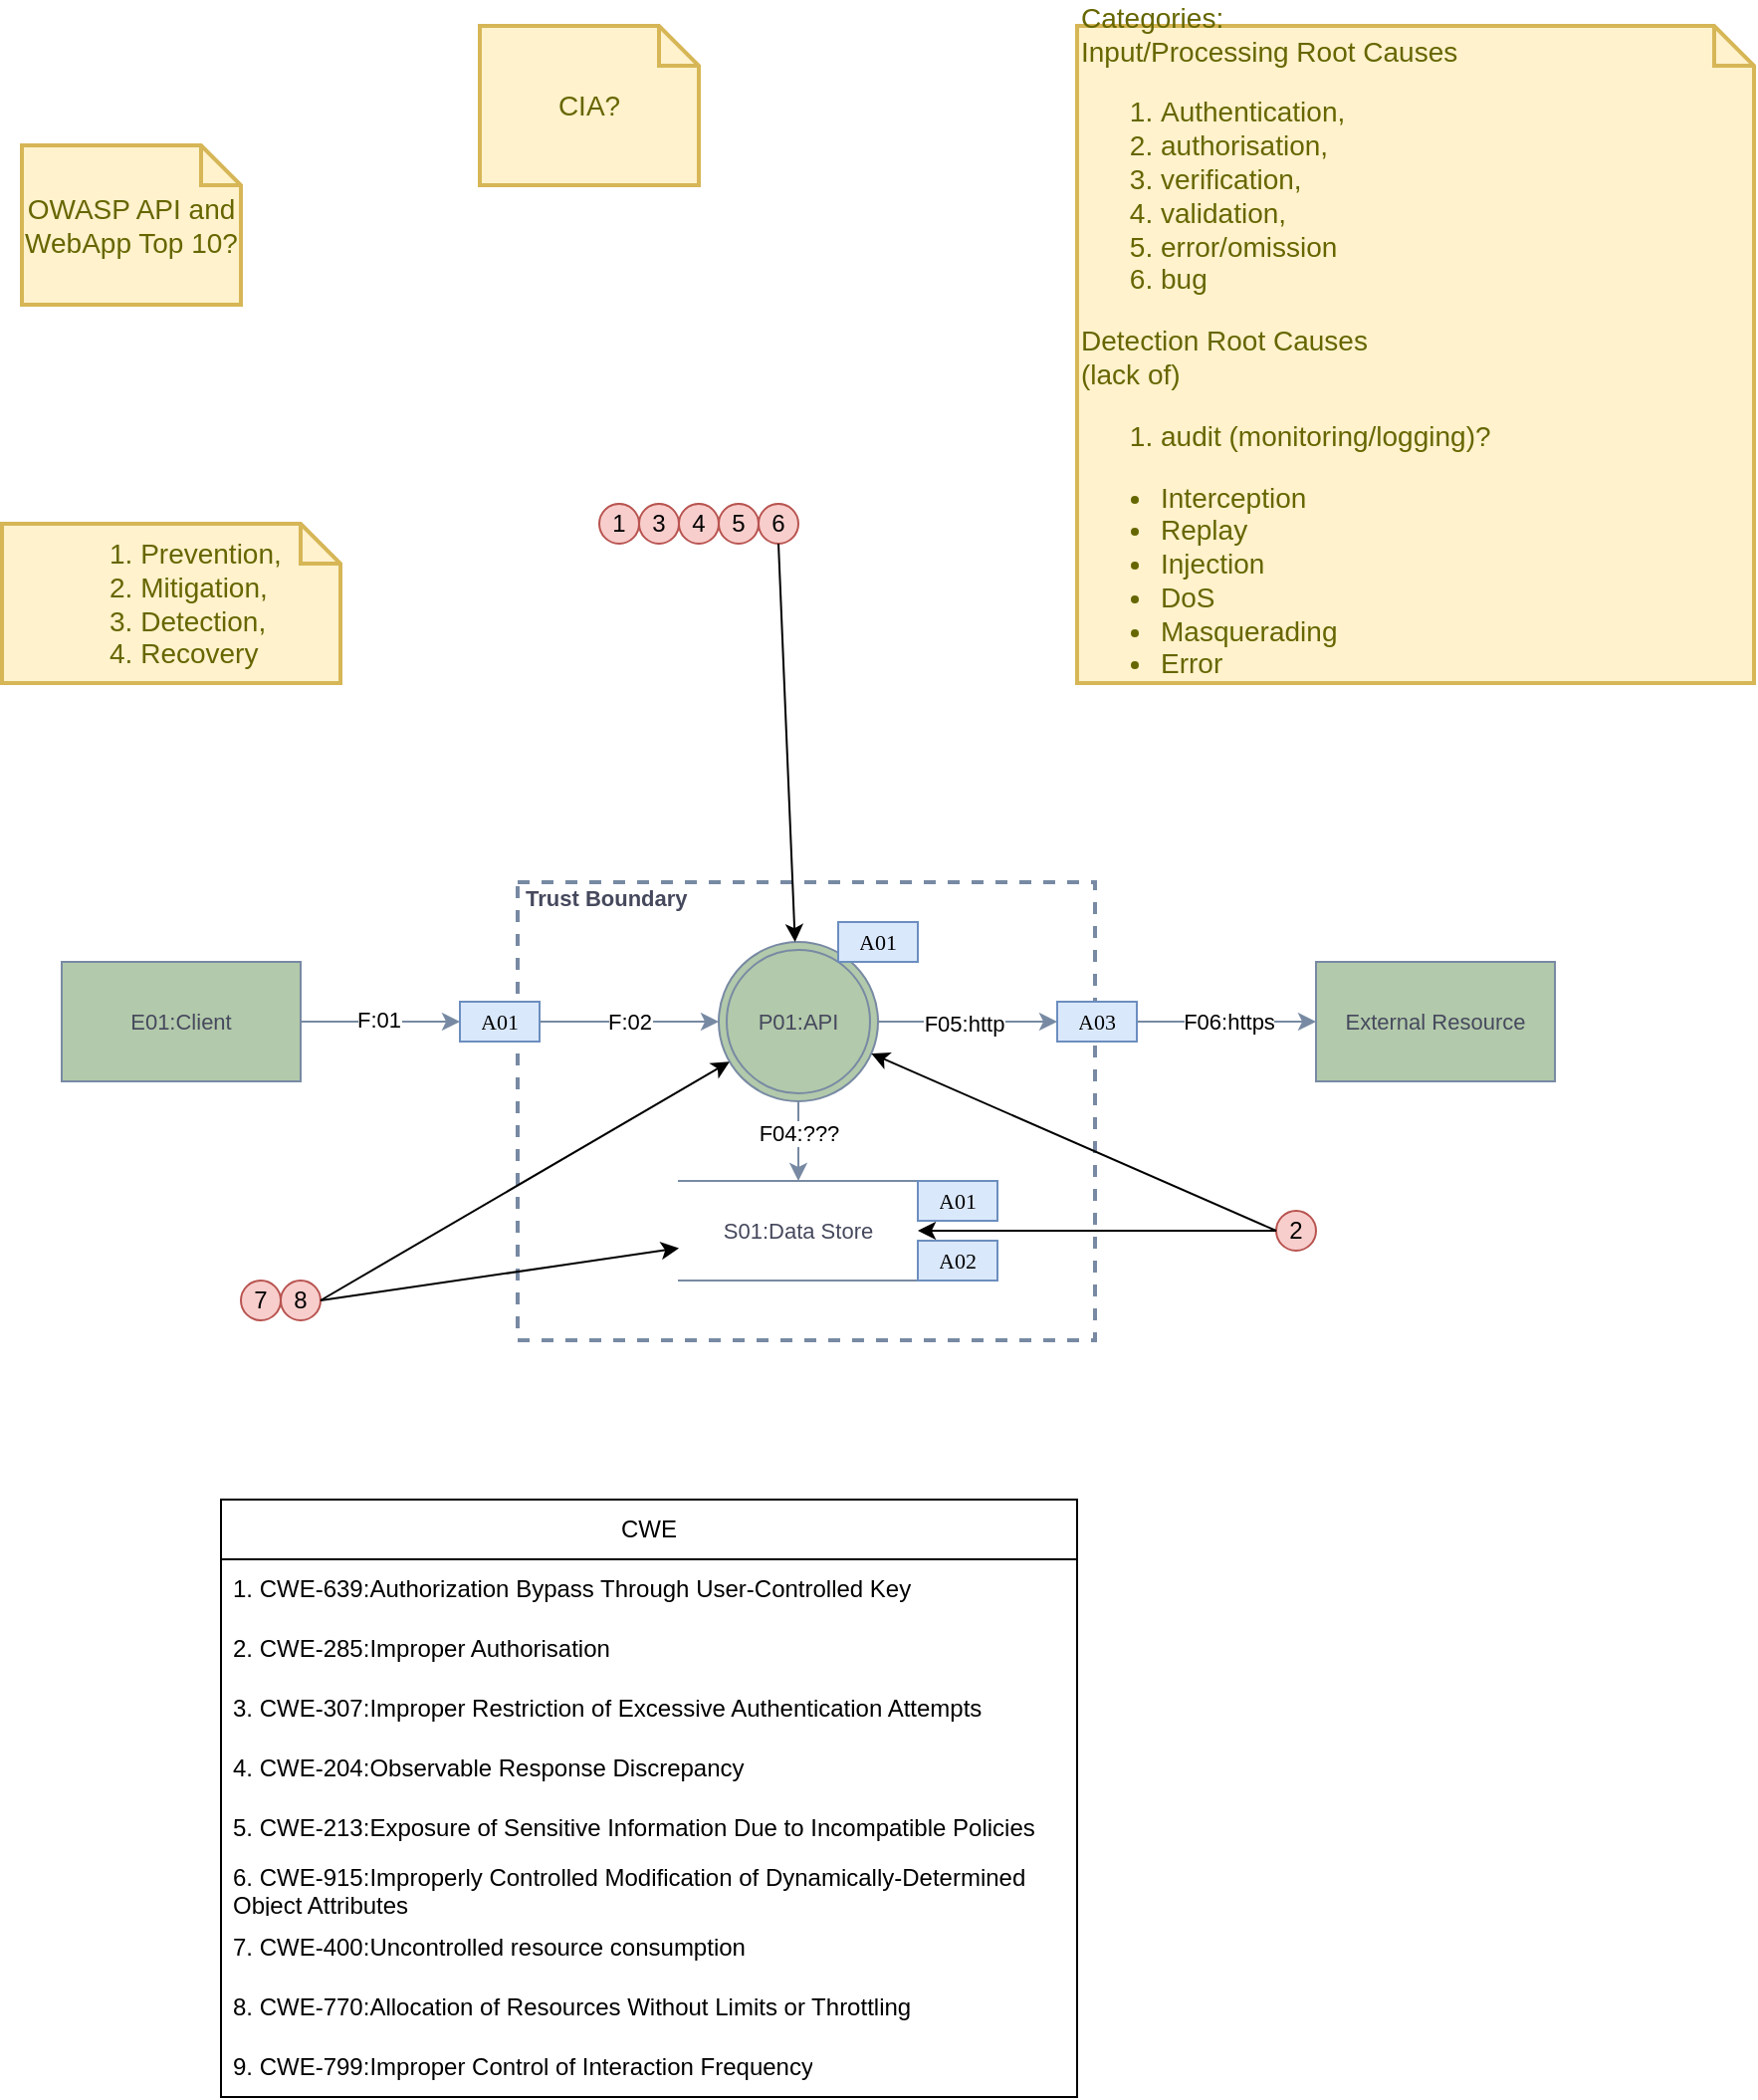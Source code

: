 <mxfile version="22.1.2" type="device">
  <diagram name="Page-1" id="dkiBNy_VU2p00hY21MyY">
    <mxGraphModel dx="809" dy="1887" grid="1" gridSize="10" guides="1" tooltips="1" connect="1" arrows="1" fold="1" page="1" pageScale="1" pageWidth="827" pageHeight="1169" math="0" shadow="0">
      <root>
        <mxCell id="0" />
        <mxCell id="1" parent="0" />
        <mxCell id="ET-E_L0radJHumGL9apl-5" value="Trust Boundary" style="html=1;fontColor=#46495D;fontStyle=1;align=left;verticalAlign=top;spacing=0;labelBorderColor=none;fillColor=none;dashed=1;strokeWidth=2;strokeColor=#788AA3;spacingLeft=4;spacingTop=-3;rounded=0;labelBackgroundColor=none;fontSize=11;" parent="1" vertex="1">
          <mxGeometry x="269" y="260" width="290" height="230" as="geometry" />
        </mxCell>
        <mxCell id="ET-E_L0radJHumGL9apl-11" value="" style="edgeStyle=orthogonalEdgeStyle;rounded=0;orthogonalLoop=1;jettySize=auto;html=1;labelBackgroundColor=none;strokeColor=#788AA3;fontColor=default;fontSize=11;" parent="1" source="ET-E_L0radJHumGL9apl-4" target="ET-E_L0radJHumGL9apl-10" edge="1">
          <mxGeometry relative="1" as="geometry" />
        </mxCell>
        <mxCell id="yTmzzn22rcDXvcjyOprt-23" value="F04:???" style="edgeLabel;html=1;align=center;verticalAlign=middle;resizable=0;points=[];" vertex="1" connectable="0" parent="ET-E_L0radJHumGL9apl-11">
          <mxGeometry x="-0.2" relative="1" as="geometry">
            <mxPoint as="offset" />
          </mxGeometry>
        </mxCell>
        <mxCell id="ET-E_L0radJHumGL9apl-4" value="P01:API" style="ellipse;shape=doubleEllipse;whiteSpace=wrap;html=1;aspect=fixed;rounded=0;labelBackgroundColor=none;fillColor=#B2C9AB;strokeColor=#788AA3;fontColor=#46495D;fontSize=11;" parent="1" vertex="1">
          <mxGeometry x="370" y="290" width="80" height="80" as="geometry" />
        </mxCell>
        <mxCell id="ET-E_L0radJHumGL9apl-9" value="" style="edgeStyle=orthogonalEdgeStyle;rounded=0;orthogonalLoop=1;jettySize=auto;html=1;labelBackgroundColor=none;strokeColor=#788AA3;fontColor=default;fontSize=11;" parent="1" source="yTmzzn22rcDXvcjyOprt-6" target="ET-E_L0radJHumGL9apl-7" edge="1">
          <mxGeometry relative="1" as="geometry" />
        </mxCell>
        <mxCell id="yTmzzn22rcDXvcjyOprt-26" value="F06:https" style="edgeLabel;html=1;align=center;verticalAlign=middle;resizable=0;points=[];" vertex="1" connectable="0" parent="ET-E_L0radJHumGL9apl-9">
          <mxGeometry x="0.022" relative="1" as="geometry">
            <mxPoint as="offset" />
          </mxGeometry>
        </mxCell>
        <mxCell id="ET-E_L0radJHumGL9apl-8" value="" style="edgeStyle=orthogonalEdgeStyle;rounded=0;orthogonalLoop=1;jettySize=auto;html=1;labelBackgroundColor=none;strokeColor=#788AA3;fontColor=default;fontSize=11;" parent="1" source="yTmzzn22rcDXvcjyOprt-4" target="ET-E_L0radJHumGL9apl-4" edge="1">
          <mxGeometry relative="1" as="geometry" />
        </mxCell>
        <mxCell id="yTmzzn22rcDXvcjyOprt-21" value="F:02" style="edgeLabel;html=1;align=center;verticalAlign=middle;resizable=0;points=[];rounded=0;" vertex="1" connectable="0" parent="ET-E_L0radJHumGL9apl-8">
          <mxGeometry relative="1" as="geometry">
            <mxPoint as="offset" />
          </mxGeometry>
        </mxCell>
        <mxCell id="ET-E_L0radJHumGL9apl-6" value="E01:Client" style="rounded=0;whiteSpace=wrap;html=1;labelBackgroundColor=none;fillColor=#B2C9AB;strokeColor=#788AA3;fontColor=#46495D;fontSize=11;" parent="1" vertex="1">
          <mxGeometry x="40" y="300" width="120" height="60" as="geometry" />
        </mxCell>
        <mxCell id="ET-E_L0radJHumGL9apl-7" value="External Resource" style="rounded=0;whiteSpace=wrap;html=1;labelBackgroundColor=none;fillColor=#B2C9AB;strokeColor=#788AA3;fontColor=#46495D;fontSize=11;" parent="1" vertex="1">
          <mxGeometry x="670" y="300" width="120" height="60" as="geometry" />
        </mxCell>
        <mxCell id="ET-E_L0radJHumGL9apl-10" value="S01:Data Store" style="shape=partialRectangle;whiteSpace=wrap;html=1;left=0;right=0;fillColor=none;rounded=0;labelBackgroundColor=none;strokeColor=#788AA3;fontColor=#46495D;fontSize=11;" parent="1" vertex="1">
          <mxGeometry x="350" y="410" width="120" height="50" as="geometry" />
        </mxCell>
        <mxCell id="ET-E_L0radJHumGL9apl-12" style="edgeStyle=orthogonalEdgeStyle;rounded=0;orthogonalLoop=1;jettySize=auto;html=1;exitX=0.5;exitY=1;exitDx=0;exitDy=0;labelBackgroundColor=none;strokeColor=#788AA3;fontColor=default;fontSize=11;" parent="1" source="ET-E_L0radJHumGL9apl-10" target="ET-E_L0radJHumGL9apl-10" edge="1">
          <mxGeometry relative="1" as="geometry" />
        </mxCell>
        <mxCell id="yTmzzn22rcDXvcjyOprt-2" value="A01" style="text;html=1;align=center;verticalAlign=middle;whiteSpace=wrap;overflow=hidden;fontSize=11;fontFamily=Architects Daughter;rounded=0;labelBackgroundColor=none;fillColor=#dae8fc;strokeColor=#6c8ebf;" vertex="1" parent="1">
          <mxGeometry x="430" y="280" width="40" height="20" as="geometry" />
        </mxCell>
        <mxCell id="yTmzzn22rcDXvcjyOprt-3" value="" style="edgeStyle=orthogonalEdgeStyle;rounded=0;orthogonalLoop=1;jettySize=auto;html=1;labelBackgroundColor=none;strokeColor=#788AA3;fontColor=default;fontSize=11;" edge="1" parent="1" source="ET-E_L0radJHumGL9apl-6" target="yTmzzn22rcDXvcjyOprt-4">
          <mxGeometry relative="1" as="geometry">
            <mxPoint x="160" y="330" as="sourcePoint" />
            <mxPoint x="370" y="330" as="targetPoint" />
          </mxGeometry>
        </mxCell>
        <mxCell id="yTmzzn22rcDXvcjyOprt-22" value="F:01" style="edgeLabel;html=1;align=center;verticalAlign=middle;resizable=0;points=[];rounded=0;" vertex="1" connectable="0" parent="yTmzzn22rcDXvcjyOprt-3">
          <mxGeometry x="-0.025" y="1" relative="1" as="geometry">
            <mxPoint as="offset" />
          </mxGeometry>
        </mxCell>
        <mxCell id="yTmzzn22rcDXvcjyOprt-4" value="A01" style="text;html=1;align=center;verticalAlign=middle;whiteSpace=wrap;overflow=hidden;fontSize=11;fontFamily=Architects Daughter;rounded=0;labelBackgroundColor=none;fillColor=#dae8fc;strokeColor=#6c8ebf;" vertex="1" parent="1">
          <mxGeometry x="240" y="320" width="40" height="20" as="geometry" />
        </mxCell>
        <mxCell id="yTmzzn22rcDXvcjyOprt-5" value="" style="edgeStyle=orthogonalEdgeStyle;rounded=0;orthogonalLoop=1;jettySize=auto;html=1;labelBackgroundColor=none;strokeColor=#788AA3;fontColor=default;fontSize=11;" edge="1" parent="1" source="ET-E_L0radJHumGL9apl-4" target="yTmzzn22rcDXvcjyOprt-6">
          <mxGeometry relative="1" as="geometry">
            <mxPoint x="450" y="330" as="sourcePoint" />
            <mxPoint x="670" y="330" as="targetPoint" />
          </mxGeometry>
        </mxCell>
        <mxCell id="yTmzzn22rcDXvcjyOprt-25" value="F05:http" style="edgeLabel;html=1;align=center;verticalAlign=middle;resizable=0;points=[];" vertex="1" connectable="0" parent="yTmzzn22rcDXvcjyOprt-5">
          <mxGeometry x="-0.044" y="-1" relative="1" as="geometry">
            <mxPoint as="offset" />
          </mxGeometry>
        </mxCell>
        <mxCell id="yTmzzn22rcDXvcjyOprt-6" value="A03" style="text;html=1;align=center;verticalAlign=middle;whiteSpace=wrap;overflow=hidden;fontSize=11;fontFamily=Architects Daughter;rounded=0;labelBackgroundColor=none;fillColor=#dae8fc;strokeColor=#6c8ebf;" vertex="1" parent="1">
          <mxGeometry x="540" y="320" width="40" height="20" as="geometry" />
        </mxCell>
        <mxCell id="yTmzzn22rcDXvcjyOprt-7" value="A01" style="text;html=1;align=center;verticalAlign=middle;whiteSpace=wrap;overflow=hidden;fontSize=11;fontFamily=Architects Daughter;rounded=0;labelBackgroundColor=none;fillColor=#dae8fc;strokeColor=#6c8ebf;" vertex="1" parent="1">
          <mxGeometry x="470" y="410" width="40" height="20" as="geometry" />
        </mxCell>
        <mxCell id="yTmzzn22rcDXvcjyOprt-8" value="A02" style="text;html=1;align=center;verticalAlign=middle;whiteSpace=wrap;overflow=hidden;fontSize=11;fontFamily=Architects Daughter;rounded=0;labelBackgroundColor=none;fillColor=#dae8fc;strokeColor=#6c8ebf;" vertex="1" parent="1">
          <mxGeometry x="470" y="440" width="40" height="20" as="geometry" />
        </mxCell>
        <mxCell id="yTmzzn22rcDXvcjyOprt-15" value="CWE" style="swimlane;fontStyle=0;childLayout=stackLayout;horizontal=1;startSize=30;horizontalStack=0;resizeParent=1;resizeParentMax=0;resizeLast=0;collapsible=1;marginBottom=0;whiteSpace=wrap;html=1;rounded=0;" vertex="1" parent="1">
          <mxGeometry x="120" y="570" width="430" height="300" as="geometry">
            <mxRectangle x="60" y="60" width="60" height="30" as="alternateBounds" />
          </mxGeometry>
        </mxCell>
        <mxCell id="yTmzzn22rcDXvcjyOprt-16" value="1. CWE-639:Authorization Bypass Through User-Controlled Key" style="text;strokeColor=none;fillColor=none;align=left;verticalAlign=middle;spacingLeft=4;spacingRight=4;overflow=hidden;points=[[0,0.5],[1,0.5]];portConstraint=eastwest;rotatable=0;whiteSpace=wrap;html=1;rounded=0;" vertex="1" parent="yTmzzn22rcDXvcjyOprt-15">
          <mxGeometry y="30" width="430" height="30" as="geometry" />
        </mxCell>
        <mxCell id="yTmzzn22rcDXvcjyOprt-17" value="2. CWE-285:Improper Authorisation" style="text;strokeColor=none;fillColor=none;align=left;verticalAlign=middle;spacingLeft=4;spacingRight=4;overflow=hidden;points=[[0,0.5],[1,0.5]];portConstraint=eastwest;rotatable=0;whiteSpace=wrap;html=1;rounded=0;" vertex="1" parent="yTmzzn22rcDXvcjyOprt-15">
          <mxGeometry y="60" width="430" height="30" as="geometry" />
        </mxCell>
        <mxCell id="yTmzzn22rcDXvcjyOprt-18" value="3. CWE-307:Improper Restriction of Excessive Authentication Attempts" style="text;strokeColor=none;fillColor=none;align=left;verticalAlign=middle;spacingLeft=4;spacingRight=4;overflow=hidden;points=[[0,0.5],[1,0.5]];portConstraint=eastwest;rotatable=0;whiteSpace=wrap;html=1;rounded=0;" vertex="1" parent="yTmzzn22rcDXvcjyOprt-15">
          <mxGeometry y="90" width="430" height="30" as="geometry" />
        </mxCell>
        <mxCell id="yTmzzn22rcDXvcjyOprt-38" value="4. CWE-204:Observable Response Discrepancy" style="text;strokeColor=none;fillColor=none;align=left;verticalAlign=middle;spacingLeft=4;spacingRight=4;overflow=hidden;points=[[0,0.5],[1,0.5]];portConstraint=eastwest;rotatable=0;whiteSpace=wrap;html=1;rounded=0;" vertex="1" parent="yTmzzn22rcDXvcjyOprt-15">
          <mxGeometry y="120" width="430" height="30" as="geometry" />
        </mxCell>
        <mxCell id="yTmzzn22rcDXvcjyOprt-48" value="5. CWE-213:Exposure of Sensitive Information Due to Incompatible Policies" style="text;strokeColor=none;fillColor=none;align=left;verticalAlign=middle;spacingLeft=4;spacingRight=4;overflow=hidden;points=[[0,0.5],[1,0.5]];portConstraint=eastwest;rotatable=0;whiteSpace=wrap;html=1;rounded=0;" vertex="1" parent="yTmzzn22rcDXvcjyOprt-15">
          <mxGeometry y="150" width="430" height="30" as="geometry" />
        </mxCell>
        <mxCell id="yTmzzn22rcDXvcjyOprt-49" value="6. CWE-915:Improperly Controlled Modification of Dynamically-Determined Object Attributes" style="text;strokeColor=none;fillColor=none;align=left;verticalAlign=middle;spacingLeft=4;spacingRight=4;overflow=hidden;points=[[0,0.5],[1,0.5]];portConstraint=eastwest;rotatable=0;whiteSpace=wrap;html=1;rounded=0;" vertex="1" parent="yTmzzn22rcDXvcjyOprt-15">
          <mxGeometry y="180" width="430" height="30" as="geometry" />
        </mxCell>
        <mxCell id="yTmzzn22rcDXvcjyOprt-56" value="7. CWE-400:Uncontrolled resource consumption" style="text;strokeColor=none;fillColor=none;align=left;verticalAlign=middle;spacingLeft=4;spacingRight=4;overflow=hidden;points=[[0,0.5],[1,0.5]];portConstraint=eastwest;rotatable=0;whiteSpace=wrap;html=1;rounded=0;" vertex="1" parent="yTmzzn22rcDXvcjyOprt-15">
          <mxGeometry y="210" width="430" height="30" as="geometry" />
        </mxCell>
        <mxCell id="yTmzzn22rcDXvcjyOprt-58" value="8. CWE-770:Allocation of Resources Without Limits or Throttling" style="text;strokeColor=none;fillColor=none;align=left;verticalAlign=middle;spacingLeft=4;spacingRight=4;overflow=hidden;points=[[0,0.5],[1,0.5]];portConstraint=eastwest;rotatable=0;whiteSpace=wrap;html=1;rounded=0;" vertex="1" parent="yTmzzn22rcDXvcjyOprt-15">
          <mxGeometry y="240" width="430" height="30" as="geometry" />
        </mxCell>
        <mxCell id="yTmzzn22rcDXvcjyOprt-62" value="9. CWE-799:Improper Control of Interaction Frequency" style="text;strokeColor=none;fillColor=none;align=left;verticalAlign=middle;spacingLeft=4;spacingRight=4;overflow=hidden;points=[[0,0.5],[1,0.5]];portConstraint=eastwest;rotatable=0;whiteSpace=wrap;html=1;rounded=0;" vertex="1" parent="yTmzzn22rcDXvcjyOprt-15">
          <mxGeometry y="270" width="430" height="30" as="geometry" />
        </mxCell>
        <mxCell id="yTmzzn22rcDXvcjyOprt-27" value="1" style="ellipse;whiteSpace=wrap;html=1;aspect=fixed;fillColor=#f8cecc;strokeColor=#b85450;" vertex="1" parent="1">
          <mxGeometry x="310" y="70" width="20" height="20" as="geometry" />
        </mxCell>
        <mxCell id="yTmzzn22rcDXvcjyOprt-30" value="2" style="ellipse;whiteSpace=wrap;html=1;aspect=fixed;fillColor=#f8cecc;strokeColor=#b85450;" vertex="1" parent="1">
          <mxGeometry x="650" y="425" width="20" height="20" as="geometry" />
        </mxCell>
        <mxCell id="yTmzzn22rcDXvcjyOprt-33" value="3" style="ellipse;whiteSpace=wrap;html=1;aspect=fixed;fillColor=#f8cecc;strokeColor=#b85450;" vertex="1" parent="1">
          <mxGeometry x="330" y="70" width="20" height="20" as="geometry" />
        </mxCell>
        <mxCell id="yTmzzn22rcDXvcjyOprt-37" value="4" style="ellipse;whiteSpace=wrap;html=1;aspect=fixed;fillColor=#f8cecc;strokeColor=#b85450;" vertex="1" parent="1">
          <mxGeometry x="350" y="70" width="20" height="20" as="geometry" />
        </mxCell>
        <mxCell id="yTmzzn22rcDXvcjyOprt-44" value="Categories:&lt;br&gt;&lt;span style=&quot;background-color: initial;&quot;&gt;Input/Processing Root Causes&lt;/span&gt;&lt;br&gt;&lt;ol&gt;&lt;li&gt;Authentication,&lt;/li&gt;&lt;li&gt;authorisation,&lt;/li&gt;&lt;li&gt;verification,&lt;/li&gt;&lt;li&gt;validation,&lt;/li&gt;&lt;li&gt;error/omission&lt;/li&gt;&lt;li&gt;bug&lt;/li&gt;&lt;/ol&gt;&lt;div&gt;Detection Root Causes&amp;nbsp;&lt;/div&gt;(lack of)&lt;ol&gt;&lt;li&gt;audit (monitoring/logging)?&lt;/li&gt;&lt;/ol&gt;&lt;div&gt;&lt;ul&gt;&lt;li&gt;Interception&lt;/li&gt;&lt;li&gt;Replay&lt;/li&gt;&lt;li&gt;Injection&lt;/li&gt;&lt;li&gt;DoS&lt;/li&gt;&lt;li&gt;Masquerading&lt;/li&gt;&lt;li&gt;Error&lt;/li&gt;&lt;/ul&gt;&lt;/div&gt;" style="shape=note;strokeWidth=2;fontSize=14;size=20;whiteSpace=wrap;html=1;fillColor=#fff2cc;strokeColor=#d6b656;fontColor=#666600;align=left;" vertex="1" parent="1">
          <mxGeometry x="550" y="-170" width="340" height="330" as="geometry" />
        </mxCell>
        <mxCell id="yTmzzn22rcDXvcjyOprt-45" value="OWASP API and WebApp Top 10?" style="shape=note;strokeWidth=2;fontSize=14;size=20;whiteSpace=wrap;html=1;fillColor=#fff2cc;strokeColor=#d6b656;fontColor=#666600;" vertex="1" parent="1">
          <mxGeometry x="20" y="-110" width="110.0" height="80" as="geometry" />
        </mxCell>
        <mxCell id="yTmzzn22rcDXvcjyOprt-46" value="&lt;div style=&quot;text-align: left;&quot;&gt;&lt;ol&gt;&lt;li&gt;&lt;span style=&quot;background-color: initial;&quot;&gt;Prevention,&lt;/span&gt;&lt;/li&gt;&lt;li&gt;&lt;span style=&quot;background-color: initial;&quot;&gt;Mitigation,&lt;/span&gt;&lt;/li&gt;&lt;li&gt;&lt;span style=&quot;background-color: initial;&quot;&gt;Detection,&lt;/span&gt;&lt;/li&gt;&lt;li&gt;&lt;span style=&quot;background-color: initial;&quot;&gt;Recovery&lt;/span&gt;&lt;/li&gt;&lt;/ol&gt;&lt;/div&gt;" style="shape=note;strokeWidth=2;fontSize=14;size=20;whiteSpace=wrap;html=1;fillColor=#fff2cc;strokeColor=#d6b656;fontColor=#666600;" vertex="1" parent="1">
          <mxGeometry x="10" y="80" width="170" height="80" as="geometry" />
        </mxCell>
        <mxCell id="yTmzzn22rcDXvcjyOprt-47" value="CIA?" style="shape=note;strokeWidth=2;fontSize=14;size=20;whiteSpace=wrap;html=1;fillColor=#fff2cc;strokeColor=#d6b656;fontColor=#666600;" vertex="1" parent="1">
          <mxGeometry x="250" y="-170" width="110.0" height="80" as="geometry" />
        </mxCell>
        <mxCell id="yTmzzn22rcDXvcjyOprt-51" value="5" style="ellipse;whiteSpace=wrap;html=1;aspect=fixed;fillColor=#f8cecc;strokeColor=#b85450;" vertex="1" parent="1">
          <mxGeometry x="370" y="70" width="20" height="20" as="geometry" />
        </mxCell>
        <mxCell id="yTmzzn22rcDXvcjyOprt-52" value="6" style="ellipse;whiteSpace=wrap;html=1;aspect=fixed;fillColor=#f8cecc;strokeColor=#b85450;" vertex="1" parent="1">
          <mxGeometry x="390" y="70" width="20" height="20" as="geometry" />
        </mxCell>
        <mxCell id="yTmzzn22rcDXvcjyOprt-53" value="" style="orthogonalLoop=1;jettySize=auto;html=1;exitX=0.5;exitY=1;exitDx=0;exitDy=0;" edge="1" parent="1" source="yTmzzn22rcDXvcjyOprt-52" target="ET-E_L0radJHumGL9apl-4">
          <mxGeometry relative="1" as="geometry">
            <mxPoint x="370" y="100" as="sourcePoint" />
            <mxPoint x="412" y="301" as="targetPoint" />
          </mxGeometry>
        </mxCell>
        <mxCell id="yTmzzn22rcDXvcjyOprt-54" value="8" style="ellipse;whiteSpace=wrap;html=1;aspect=fixed;fillColor=#f8cecc;strokeColor=#b85450;" vertex="1" parent="1">
          <mxGeometry x="150" y="460" width="20" height="20" as="geometry" />
        </mxCell>
        <mxCell id="yTmzzn22rcDXvcjyOprt-55" value="" style="orthogonalLoop=1;jettySize=auto;html=1;exitX=1;exitY=0.5;exitDx=0;exitDy=0;" edge="1" parent="1" source="yTmzzn22rcDXvcjyOprt-54" target="ET-E_L0radJHumGL9apl-4">
          <mxGeometry relative="1" as="geometry">
            <mxPoint x="91" y="430" as="sourcePoint" />
            <mxPoint x="168" y="680" as="targetPoint" />
          </mxGeometry>
        </mxCell>
        <mxCell id="yTmzzn22rcDXvcjyOprt-57" value="" style="orthogonalLoop=1;jettySize=auto;html=1;exitX=1;exitY=0.5;exitDx=0;exitDy=0;" edge="1" parent="1" source="yTmzzn22rcDXvcjyOprt-54" target="ET-E_L0radJHumGL9apl-10">
          <mxGeometry relative="1" as="geometry">
            <mxPoint x="180" y="480" as="sourcePoint" />
            <mxPoint x="385" y="360" as="targetPoint" />
          </mxGeometry>
        </mxCell>
        <mxCell id="yTmzzn22rcDXvcjyOprt-59" value="7" style="ellipse;whiteSpace=wrap;html=1;aspect=fixed;fillColor=#f8cecc;strokeColor=#b85450;" vertex="1" parent="1">
          <mxGeometry x="130" y="460" width="20" height="20" as="geometry" />
        </mxCell>
        <mxCell id="yTmzzn22rcDXvcjyOprt-63" value="" style="orthogonalLoop=1;jettySize=auto;html=1;exitX=0;exitY=0.5;exitDx=0;exitDy=0;" edge="1" parent="1" source="yTmzzn22rcDXvcjyOprt-30" target="ET-E_L0radJHumGL9apl-4">
          <mxGeometry relative="1" as="geometry">
            <mxPoint x="640" y="430" as="sourcePoint" />
            <mxPoint x="418" y="300" as="targetPoint" />
          </mxGeometry>
        </mxCell>
        <mxCell id="yTmzzn22rcDXvcjyOprt-64" value="" style="orthogonalLoop=1;jettySize=auto;html=1;exitX=0;exitY=0.5;exitDx=0;exitDy=0;" edge="1" parent="1" source="yTmzzn22rcDXvcjyOprt-30" target="ET-E_L0radJHumGL9apl-10">
          <mxGeometry relative="1" as="geometry">
            <mxPoint x="640" y="430" as="sourcePoint" />
            <mxPoint x="428" y="310" as="targetPoint" />
          </mxGeometry>
        </mxCell>
      </root>
    </mxGraphModel>
  </diagram>
</mxfile>
